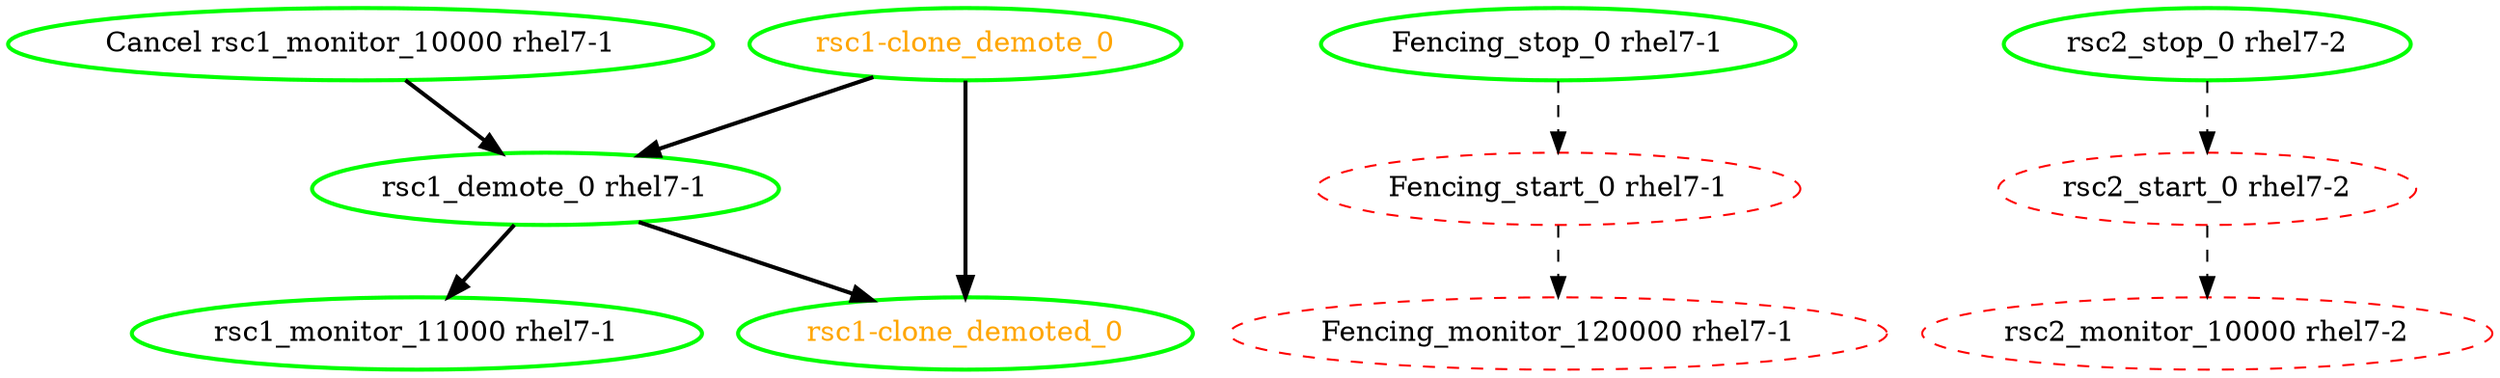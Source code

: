  digraph "g" {
"Cancel rsc1_monitor_10000 rhel7-1" -> "rsc1_demote_0 rhel7-1" [ style = bold]
"Cancel rsc1_monitor_10000 rhel7-1" [ style=bold color="green" fontcolor="black"]
"Fencing_monitor_120000 rhel7-1" [ style=dashed color="red" fontcolor="black"]
"Fencing_start_0 rhel7-1" -> "Fencing_monitor_120000 rhel7-1" [ style = dashed]
"Fencing_start_0 rhel7-1" [ style=dashed color="red" fontcolor="black"]
"Fencing_stop_0 rhel7-1" -> "Fencing_start_0 rhel7-1" [ style = dashed]
"Fencing_stop_0 rhel7-1" [ style=bold color="green" fontcolor="black"]
"rsc1-clone_demote_0" -> "rsc1-clone_demoted_0" [ style = bold]
"rsc1-clone_demote_0" -> "rsc1_demote_0 rhel7-1" [ style = bold]
"rsc1-clone_demote_0" [ style=bold color="green" fontcolor="orange"]
"rsc1-clone_demoted_0" [ style=bold color="green" fontcolor="orange"]
"rsc1_demote_0 rhel7-1" -> "rsc1-clone_demoted_0" [ style = bold]
"rsc1_demote_0 rhel7-1" -> "rsc1_monitor_11000 rhel7-1" [ style = bold]
"rsc1_demote_0 rhel7-1" [ style=bold color="green" fontcolor="black"]
"rsc1_monitor_11000 rhel7-1" [ style=bold color="green" fontcolor="black"]
"rsc2_monitor_10000 rhel7-2" [ style=dashed color="red" fontcolor="black"]
"rsc2_start_0 rhel7-2" -> "rsc2_monitor_10000 rhel7-2" [ style = dashed]
"rsc2_start_0 rhel7-2" [ style=dashed color="red" fontcolor="black"]
"rsc2_stop_0 rhel7-2" -> "rsc2_start_0 rhel7-2" [ style = dashed]
"rsc2_stop_0 rhel7-2" [ style=bold color="green" fontcolor="black"]
}
